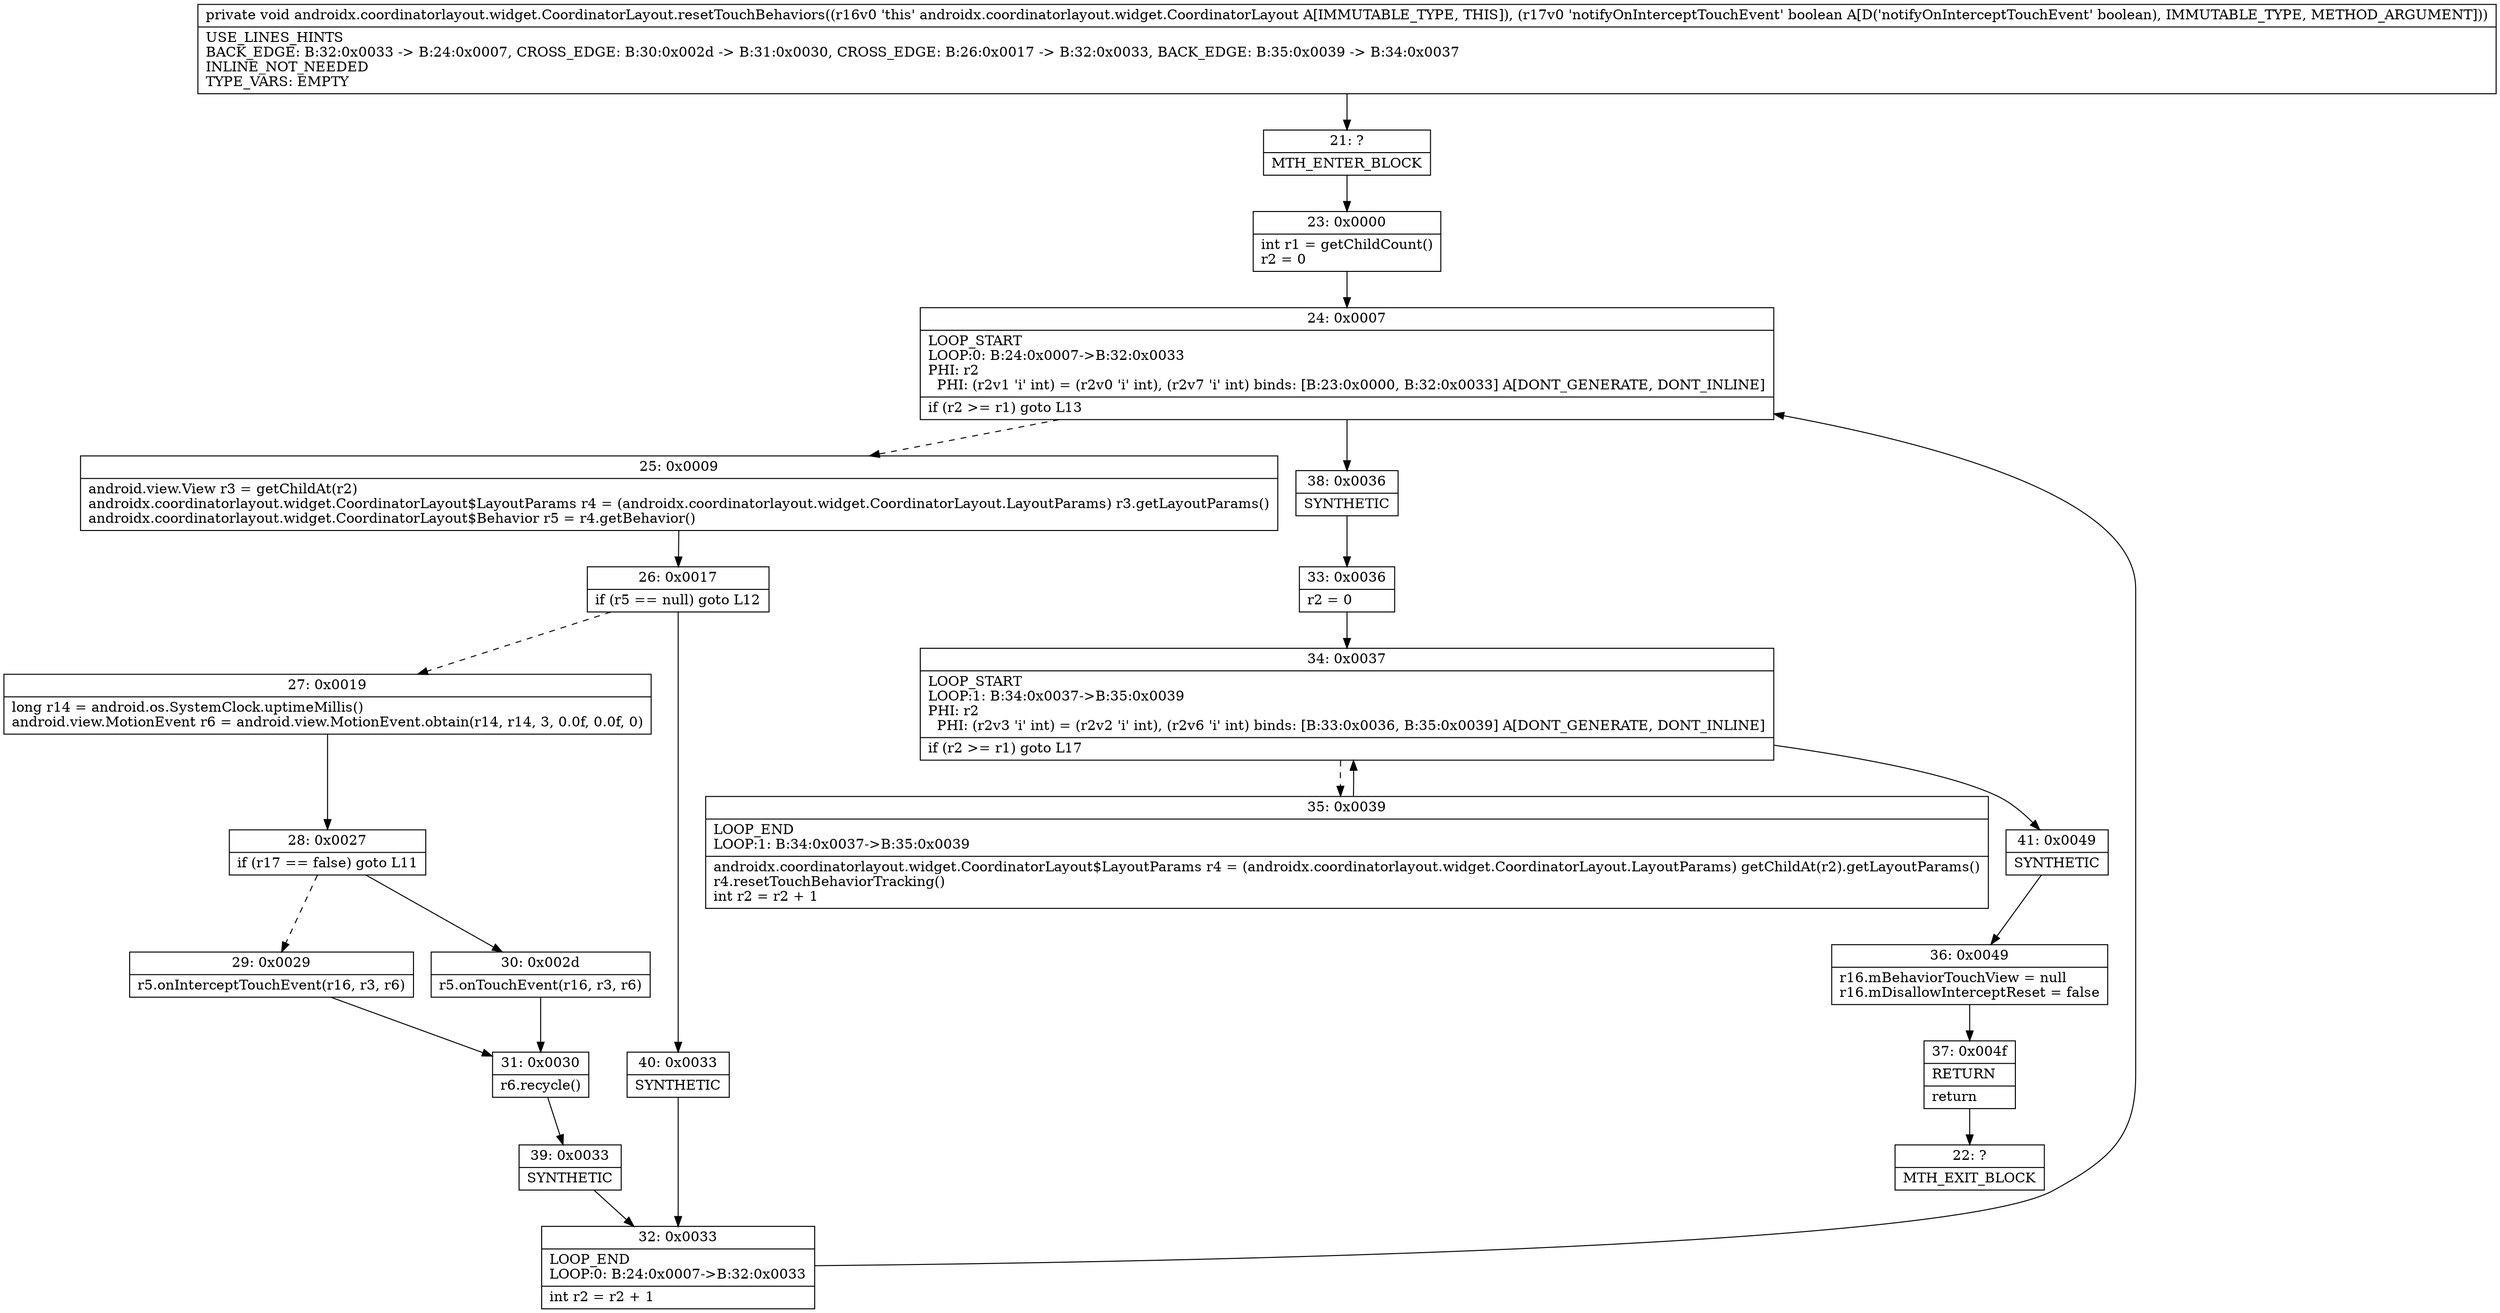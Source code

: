 digraph "CFG forandroidx.coordinatorlayout.widget.CoordinatorLayout.resetTouchBehaviors(Z)V" {
Node_21 [shape=record,label="{21\:\ ?|MTH_ENTER_BLOCK\l}"];
Node_23 [shape=record,label="{23\:\ 0x0000|int r1 = getChildCount()\lr2 = 0\l}"];
Node_24 [shape=record,label="{24\:\ 0x0007|LOOP_START\lLOOP:0: B:24:0x0007\-\>B:32:0x0033\lPHI: r2 \l  PHI: (r2v1 'i' int) = (r2v0 'i' int), (r2v7 'i' int) binds: [B:23:0x0000, B:32:0x0033] A[DONT_GENERATE, DONT_INLINE]\l|if (r2 \>= r1) goto L13\l}"];
Node_25 [shape=record,label="{25\:\ 0x0009|android.view.View r3 = getChildAt(r2)\landroidx.coordinatorlayout.widget.CoordinatorLayout$LayoutParams r4 = (androidx.coordinatorlayout.widget.CoordinatorLayout.LayoutParams) r3.getLayoutParams()\landroidx.coordinatorlayout.widget.CoordinatorLayout$Behavior r5 = r4.getBehavior()\l}"];
Node_26 [shape=record,label="{26\:\ 0x0017|if (r5 == null) goto L12\l}"];
Node_27 [shape=record,label="{27\:\ 0x0019|long r14 = android.os.SystemClock.uptimeMillis()\landroid.view.MotionEvent r6 = android.view.MotionEvent.obtain(r14, r14, 3, 0.0f, 0.0f, 0)\l}"];
Node_28 [shape=record,label="{28\:\ 0x0027|if (r17 == false) goto L11\l}"];
Node_29 [shape=record,label="{29\:\ 0x0029|r5.onInterceptTouchEvent(r16, r3, r6)\l}"];
Node_31 [shape=record,label="{31\:\ 0x0030|r6.recycle()\l}"];
Node_39 [shape=record,label="{39\:\ 0x0033|SYNTHETIC\l}"];
Node_32 [shape=record,label="{32\:\ 0x0033|LOOP_END\lLOOP:0: B:24:0x0007\-\>B:32:0x0033\l|int r2 = r2 + 1\l}"];
Node_30 [shape=record,label="{30\:\ 0x002d|r5.onTouchEvent(r16, r3, r6)\l}"];
Node_40 [shape=record,label="{40\:\ 0x0033|SYNTHETIC\l}"];
Node_38 [shape=record,label="{38\:\ 0x0036|SYNTHETIC\l}"];
Node_33 [shape=record,label="{33\:\ 0x0036|r2 = 0\l}"];
Node_34 [shape=record,label="{34\:\ 0x0037|LOOP_START\lLOOP:1: B:34:0x0037\-\>B:35:0x0039\lPHI: r2 \l  PHI: (r2v3 'i' int) = (r2v2 'i' int), (r2v6 'i' int) binds: [B:33:0x0036, B:35:0x0039] A[DONT_GENERATE, DONT_INLINE]\l|if (r2 \>= r1) goto L17\l}"];
Node_35 [shape=record,label="{35\:\ 0x0039|LOOP_END\lLOOP:1: B:34:0x0037\-\>B:35:0x0039\l|androidx.coordinatorlayout.widget.CoordinatorLayout$LayoutParams r4 = (androidx.coordinatorlayout.widget.CoordinatorLayout.LayoutParams) getChildAt(r2).getLayoutParams()\lr4.resetTouchBehaviorTracking()\lint r2 = r2 + 1\l}"];
Node_41 [shape=record,label="{41\:\ 0x0049|SYNTHETIC\l}"];
Node_36 [shape=record,label="{36\:\ 0x0049|r16.mBehaviorTouchView = null\lr16.mDisallowInterceptReset = false\l}"];
Node_37 [shape=record,label="{37\:\ 0x004f|RETURN\l|return\l}"];
Node_22 [shape=record,label="{22\:\ ?|MTH_EXIT_BLOCK\l}"];
MethodNode[shape=record,label="{private void androidx.coordinatorlayout.widget.CoordinatorLayout.resetTouchBehaviors((r16v0 'this' androidx.coordinatorlayout.widget.CoordinatorLayout A[IMMUTABLE_TYPE, THIS]), (r17v0 'notifyOnInterceptTouchEvent' boolean A[D('notifyOnInterceptTouchEvent' boolean), IMMUTABLE_TYPE, METHOD_ARGUMENT]))  | USE_LINES_HINTS\lBACK_EDGE: B:32:0x0033 \-\> B:24:0x0007, CROSS_EDGE: B:30:0x002d \-\> B:31:0x0030, CROSS_EDGE: B:26:0x0017 \-\> B:32:0x0033, BACK_EDGE: B:35:0x0039 \-\> B:34:0x0037\lINLINE_NOT_NEEDED\lTYPE_VARS: EMPTY\l}"];
MethodNode -> Node_21;Node_21 -> Node_23;
Node_23 -> Node_24;
Node_24 -> Node_25[style=dashed];
Node_24 -> Node_38;
Node_25 -> Node_26;
Node_26 -> Node_27[style=dashed];
Node_26 -> Node_40;
Node_27 -> Node_28;
Node_28 -> Node_29[style=dashed];
Node_28 -> Node_30;
Node_29 -> Node_31;
Node_31 -> Node_39;
Node_39 -> Node_32;
Node_32 -> Node_24;
Node_30 -> Node_31;
Node_40 -> Node_32;
Node_38 -> Node_33;
Node_33 -> Node_34;
Node_34 -> Node_35[style=dashed];
Node_34 -> Node_41;
Node_35 -> Node_34;
Node_41 -> Node_36;
Node_36 -> Node_37;
Node_37 -> Node_22;
}

